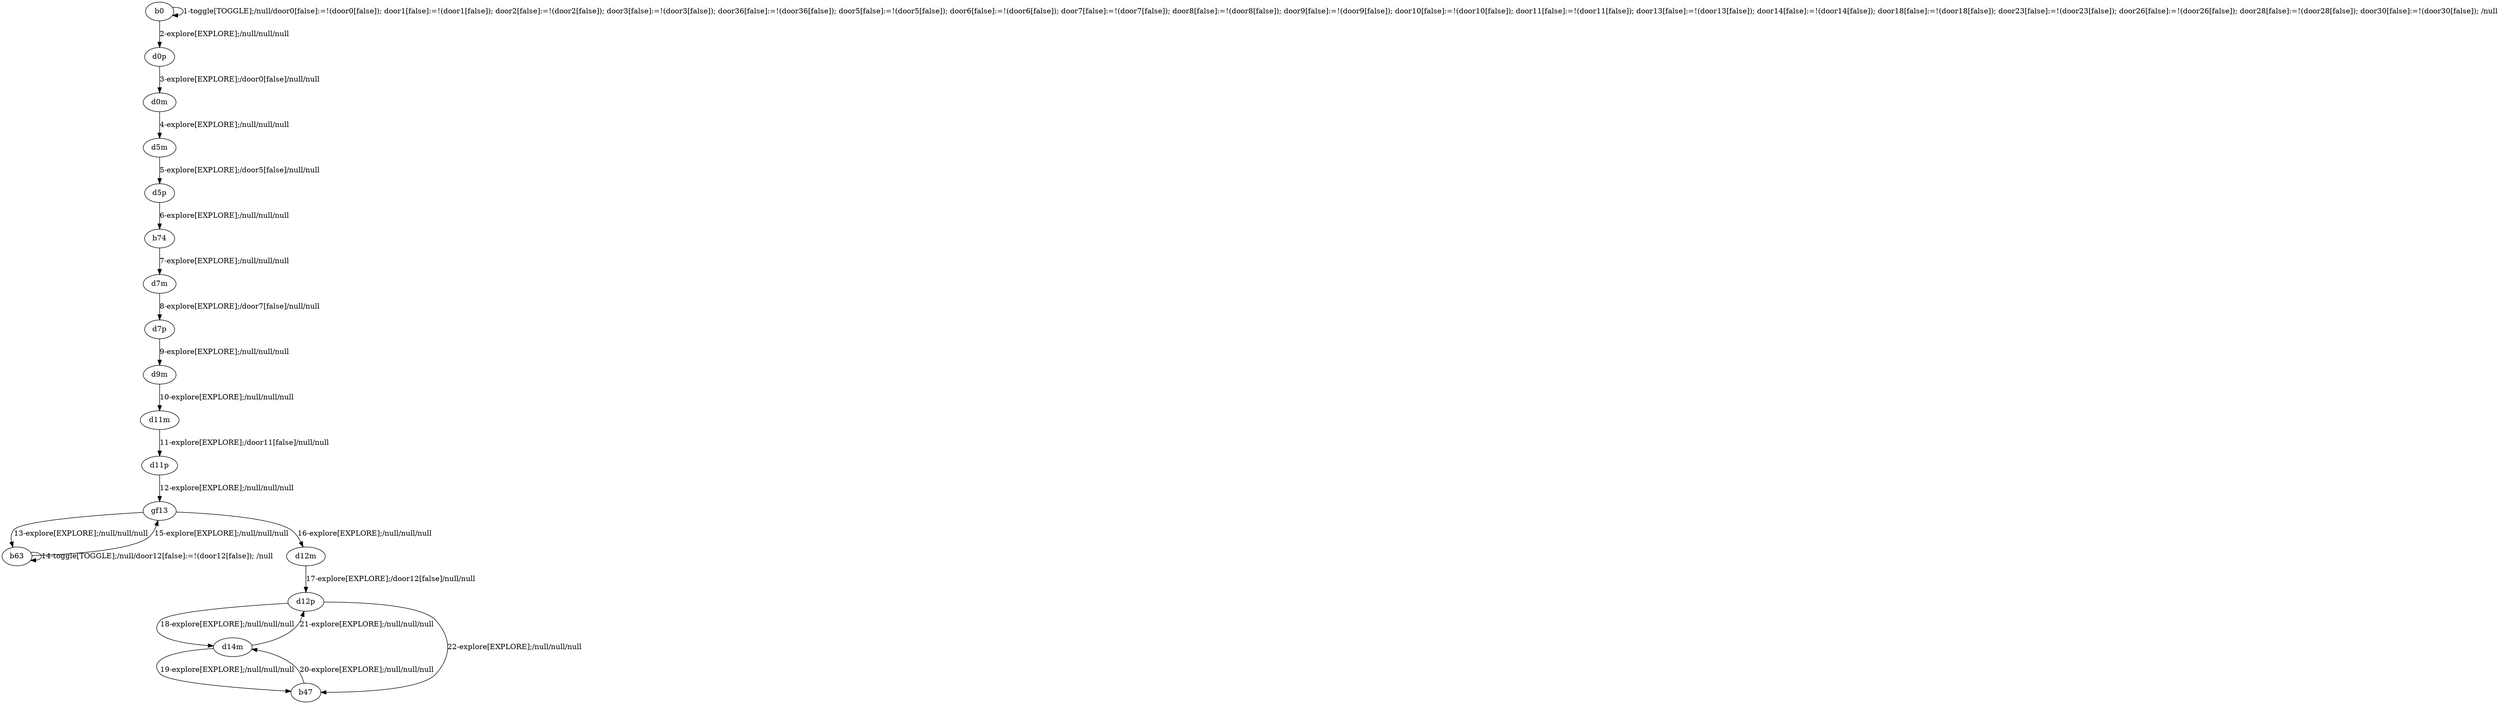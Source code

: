 # Total number of goals covered by this test: 5
# d12p --> d14m
# gf13 --> b63
# d9m --> d11m
# d14m --> d12p
# b63 --> gf13

digraph g {
"b0" -> "b0" [label = "1-toggle[TOGGLE];/null/door0[false]:=!(door0[false]); door1[false]:=!(door1[false]); door2[false]:=!(door2[false]); door3[false]:=!(door3[false]); door36[false]:=!(door36[false]); door5[false]:=!(door5[false]); door6[false]:=!(door6[false]); door7[false]:=!(door7[false]); door8[false]:=!(door8[false]); door9[false]:=!(door9[false]); door10[false]:=!(door10[false]); door11[false]:=!(door11[false]); door13[false]:=!(door13[false]); door14[false]:=!(door14[false]); door18[false]:=!(door18[false]); door23[false]:=!(door23[false]); door26[false]:=!(door26[false]); door28[false]:=!(door28[false]); door30[false]:=!(door30[false]); /null"];
"b0" -> "d0p" [label = "2-explore[EXPLORE];/null/null/null"];
"d0p" -> "d0m" [label = "3-explore[EXPLORE];/door0[false]/null/null"];
"d0m" -> "d5m" [label = "4-explore[EXPLORE];/null/null/null"];
"d5m" -> "d5p" [label = "5-explore[EXPLORE];/door5[false]/null/null"];
"d5p" -> "b74" [label = "6-explore[EXPLORE];/null/null/null"];
"b74" -> "d7m" [label = "7-explore[EXPLORE];/null/null/null"];
"d7m" -> "d7p" [label = "8-explore[EXPLORE];/door7[false]/null/null"];
"d7p" -> "d9m" [label = "9-explore[EXPLORE];/null/null/null"];
"d9m" -> "d11m" [label = "10-explore[EXPLORE];/null/null/null"];
"d11m" -> "d11p" [label = "11-explore[EXPLORE];/door11[false]/null/null"];
"d11p" -> "gf13" [label = "12-explore[EXPLORE];/null/null/null"];
"gf13" -> "b63" [label = "13-explore[EXPLORE];/null/null/null"];
"b63" -> "b63" [label = "14-toggle[TOGGLE];/null/door12[false]:=!(door12[false]); /null"];
"b63" -> "gf13" [label = "15-explore[EXPLORE];/null/null/null"];
"gf13" -> "d12m" [label = "16-explore[EXPLORE];/null/null/null"];
"d12m" -> "d12p" [label = "17-explore[EXPLORE];/door12[false]/null/null"];
"d12p" -> "d14m" [label = "18-explore[EXPLORE];/null/null/null"];
"d14m" -> "b47" [label = "19-explore[EXPLORE];/null/null/null"];
"b47" -> "d14m" [label = "20-explore[EXPLORE];/null/null/null"];
"d14m" -> "d12p" [label = "21-explore[EXPLORE];/null/null/null"];
"d12p" -> "b47" [label = "22-explore[EXPLORE];/null/null/null"];
}